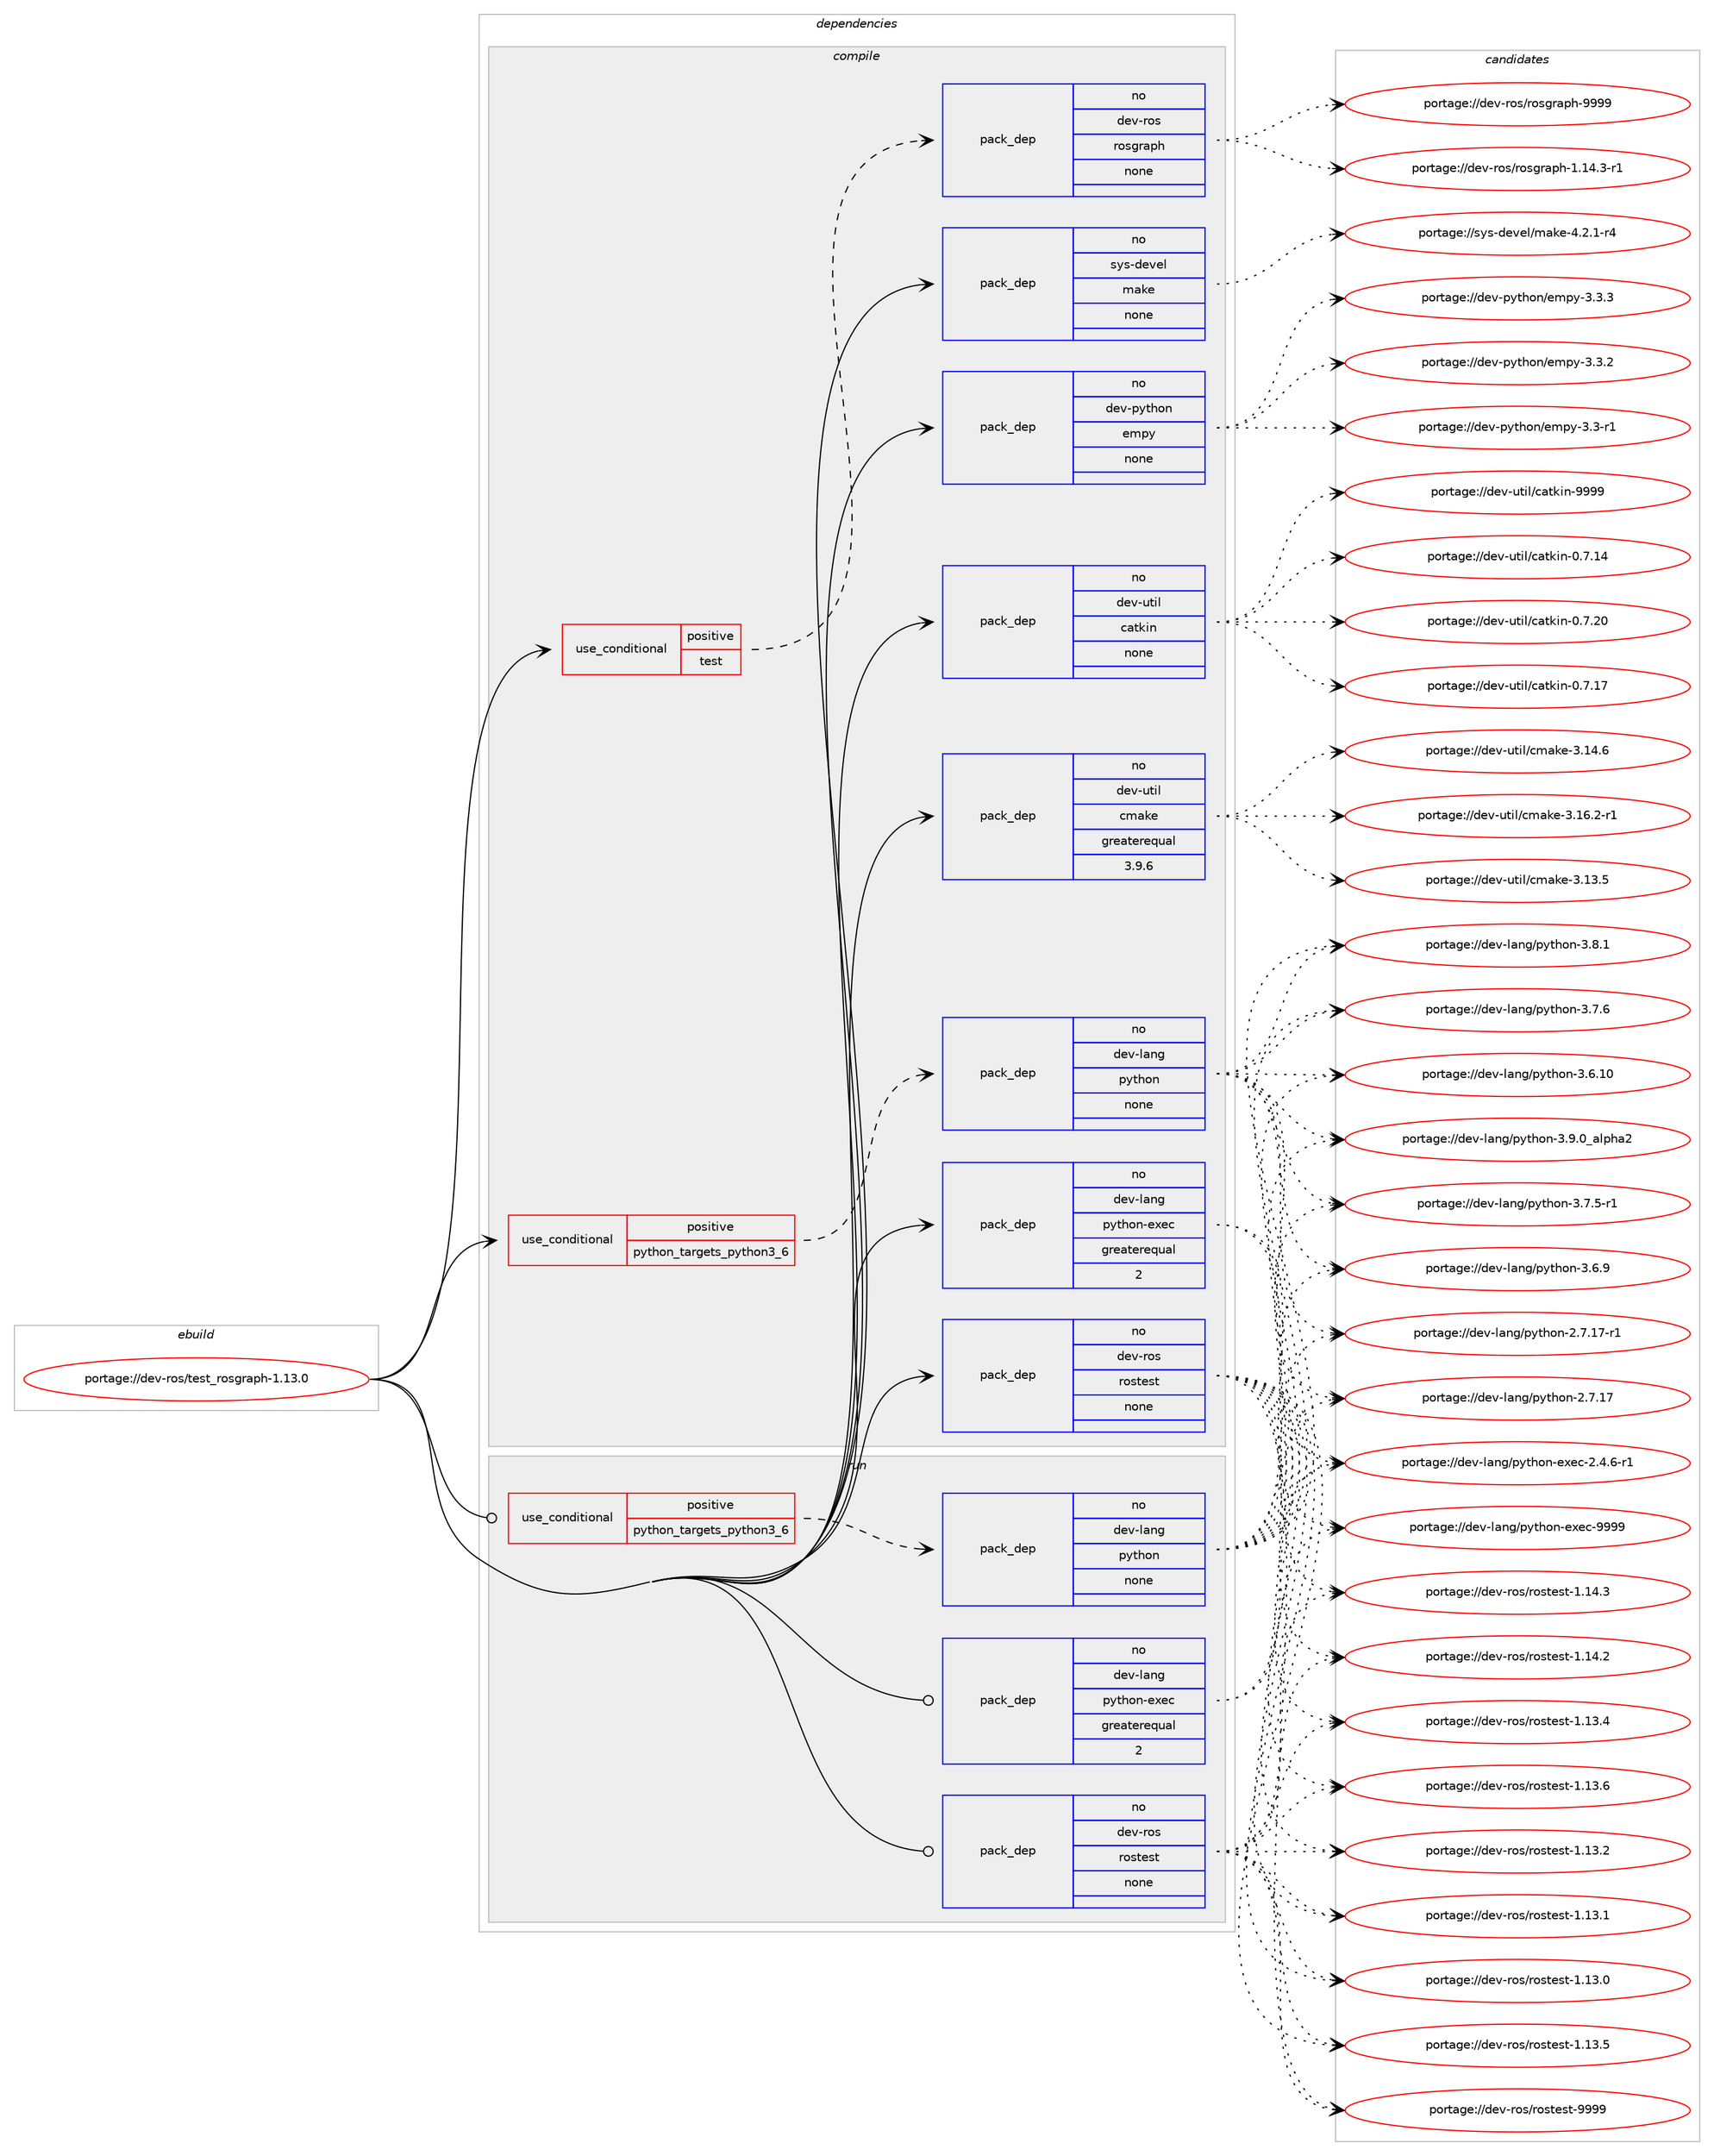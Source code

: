 digraph prolog {

# *************
# Graph options
# *************

newrank=true;
concentrate=true;
compound=true;
graph [rankdir=LR,fontname=Helvetica,fontsize=10,ranksep=1.5];#, ranksep=2.5, nodesep=0.2];
edge  [arrowhead=vee];
node  [fontname=Helvetica,fontsize=10];

# **********
# The ebuild
# **********

subgraph cluster_leftcol {
color=gray;
label=<<i>ebuild</i>>;
id [label="portage://dev-ros/test_rosgraph-1.13.0", color=red, width=4, href="../dev-ros/test_rosgraph-1.13.0.svg"];
}

# ****************
# The dependencies
# ****************

subgraph cluster_midcol {
color=gray;
label=<<i>dependencies</i>>;
subgraph cluster_compile {
fillcolor="#eeeeee";
style=filled;
label=<<i>compile</i>>;
subgraph cond96189 {
dependency377207 [label=<<TABLE BORDER="0" CELLBORDER="1" CELLSPACING="0" CELLPADDING="4"><TR><TD ROWSPAN="3" CELLPADDING="10">use_conditional</TD></TR><TR><TD>positive</TD></TR><TR><TD>python_targets_python3_6</TD></TR></TABLE>>, shape=none, color=red];
subgraph pack276165 {
dependency377208 [label=<<TABLE BORDER="0" CELLBORDER="1" CELLSPACING="0" CELLPADDING="4" WIDTH="220"><TR><TD ROWSPAN="6" CELLPADDING="30">pack_dep</TD></TR><TR><TD WIDTH="110">no</TD></TR><TR><TD>dev-lang</TD></TR><TR><TD>python</TD></TR><TR><TD>none</TD></TR><TR><TD></TD></TR></TABLE>>, shape=none, color=blue];
}
dependency377207:e -> dependency377208:w [weight=20,style="dashed",arrowhead="vee"];
}
id:e -> dependency377207:w [weight=20,style="solid",arrowhead="vee"];
subgraph cond96190 {
dependency377209 [label=<<TABLE BORDER="0" CELLBORDER="1" CELLSPACING="0" CELLPADDING="4"><TR><TD ROWSPAN="3" CELLPADDING="10">use_conditional</TD></TR><TR><TD>positive</TD></TR><TR><TD>test</TD></TR></TABLE>>, shape=none, color=red];
subgraph pack276166 {
dependency377210 [label=<<TABLE BORDER="0" CELLBORDER="1" CELLSPACING="0" CELLPADDING="4" WIDTH="220"><TR><TD ROWSPAN="6" CELLPADDING="30">pack_dep</TD></TR><TR><TD WIDTH="110">no</TD></TR><TR><TD>dev-ros</TD></TR><TR><TD>rosgraph</TD></TR><TR><TD>none</TD></TR><TR><TD></TD></TR></TABLE>>, shape=none, color=blue];
}
dependency377209:e -> dependency377210:w [weight=20,style="dashed",arrowhead="vee"];
}
id:e -> dependency377209:w [weight=20,style="solid",arrowhead="vee"];
subgraph pack276167 {
dependency377211 [label=<<TABLE BORDER="0" CELLBORDER="1" CELLSPACING="0" CELLPADDING="4" WIDTH="220"><TR><TD ROWSPAN="6" CELLPADDING="30">pack_dep</TD></TR><TR><TD WIDTH="110">no</TD></TR><TR><TD>dev-lang</TD></TR><TR><TD>python-exec</TD></TR><TR><TD>greaterequal</TD></TR><TR><TD>2</TD></TR></TABLE>>, shape=none, color=blue];
}
id:e -> dependency377211:w [weight=20,style="solid",arrowhead="vee"];
subgraph pack276168 {
dependency377212 [label=<<TABLE BORDER="0" CELLBORDER="1" CELLSPACING="0" CELLPADDING="4" WIDTH="220"><TR><TD ROWSPAN="6" CELLPADDING="30">pack_dep</TD></TR><TR><TD WIDTH="110">no</TD></TR><TR><TD>dev-python</TD></TR><TR><TD>empy</TD></TR><TR><TD>none</TD></TR><TR><TD></TD></TR></TABLE>>, shape=none, color=blue];
}
id:e -> dependency377212:w [weight=20,style="solid",arrowhead="vee"];
subgraph pack276169 {
dependency377213 [label=<<TABLE BORDER="0" CELLBORDER="1" CELLSPACING="0" CELLPADDING="4" WIDTH="220"><TR><TD ROWSPAN="6" CELLPADDING="30">pack_dep</TD></TR><TR><TD WIDTH="110">no</TD></TR><TR><TD>dev-ros</TD></TR><TR><TD>rostest</TD></TR><TR><TD>none</TD></TR><TR><TD></TD></TR></TABLE>>, shape=none, color=blue];
}
id:e -> dependency377213:w [weight=20,style="solid",arrowhead="vee"];
subgraph pack276170 {
dependency377214 [label=<<TABLE BORDER="0" CELLBORDER="1" CELLSPACING="0" CELLPADDING="4" WIDTH="220"><TR><TD ROWSPAN="6" CELLPADDING="30">pack_dep</TD></TR><TR><TD WIDTH="110">no</TD></TR><TR><TD>dev-util</TD></TR><TR><TD>catkin</TD></TR><TR><TD>none</TD></TR><TR><TD></TD></TR></TABLE>>, shape=none, color=blue];
}
id:e -> dependency377214:w [weight=20,style="solid",arrowhead="vee"];
subgraph pack276171 {
dependency377215 [label=<<TABLE BORDER="0" CELLBORDER="1" CELLSPACING="0" CELLPADDING="4" WIDTH="220"><TR><TD ROWSPAN="6" CELLPADDING="30">pack_dep</TD></TR><TR><TD WIDTH="110">no</TD></TR><TR><TD>dev-util</TD></TR><TR><TD>cmake</TD></TR><TR><TD>greaterequal</TD></TR><TR><TD>3.9.6</TD></TR></TABLE>>, shape=none, color=blue];
}
id:e -> dependency377215:w [weight=20,style="solid",arrowhead="vee"];
subgraph pack276172 {
dependency377216 [label=<<TABLE BORDER="0" CELLBORDER="1" CELLSPACING="0" CELLPADDING="4" WIDTH="220"><TR><TD ROWSPAN="6" CELLPADDING="30">pack_dep</TD></TR><TR><TD WIDTH="110">no</TD></TR><TR><TD>sys-devel</TD></TR><TR><TD>make</TD></TR><TR><TD>none</TD></TR><TR><TD></TD></TR></TABLE>>, shape=none, color=blue];
}
id:e -> dependency377216:w [weight=20,style="solid",arrowhead="vee"];
}
subgraph cluster_compileandrun {
fillcolor="#eeeeee";
style=filled;
label=<<i>compile and run</i>>;
}
subgraph cluster_run {
fillcolor="#eeeeee";
style=filled;
label=<<i>run</i>>;
subgraph cond96191 {
dependency377217 [label=<<TABLE BORDER="0" CELLBORDER="1" CELLSPACING="0" CELLPADDING="4"><TR><TD ROWSPAN="3" CELLPADDING="10">use_conditional</TD></TR><TR><TD>positive</TD></TR><TR><TD>python_targets_python3_6</TD></TR></TABLE>>, shape=none, color=red];
subgraph pack276173 {
dependency377218 [label=<<TABLE BORDER="0" CELLBORDER="1" CELLSPACING="0" CELLPADDING="4" WIDTH="220"><TR><TD ROWSPAN="6" CELLPADDING="30">pack_dep</TD></TR><TR><TD WIDTH="110">no</TD></TR><TR><TD>dev-lang</TD></TR><TR><TD>python</TD></TR><TR><TD>none</TD></TR><TR><TD></TD></TR></TABLE>>, shape=none, color=blue];
}
dependency377217:e -> dependency377218:w [weight=20,style="dashed",arrowhead="vee"];
}
id:e -> dependency377217:w [weight=20,style="solid",arrowhead="odot"];
subgraph pack276174 {
dependency377219 [label=<<TABLE BORDER="0" CELLBORDER="1" CELLSPACING="0" CELLPADDING="4" WIDTH="220"><TR><TD ROWSPAN="6" CELLPADDING="30">pack_dep</TD></TR><TR><TD WIDTH="110">no</TD></TR><TR><TD>dev-lang</TD></TR><TR><TD>python-exec</TD></TR><TR><TD>greaterequal</TD></TR><TR><TD>2</TD></TR></TABLE>>, shape=none, color=blue];
}
id:e -> dependency377219:w [weight=20,style="solid",arrowhead="odot"];
subgraph pack276175 {
dependency377220 [label=<<TABLE BORDER="0" CELLBORDER="1" CELLSPACING="0" CELLPADDING="4" WIDTH="220"><TR><TD ROWSPAN="6" CELLPADDING="30">pack_dep</TD></TR><TR><TD WIDTH="110">no</TD></TR><TR><TD>dev-ros</TD></TR><TR><TD>rostest</TD></TR><TR><TD>none</TD></TR><TR><TD></TD></TR></TABLE>>, shape=none, color=blue];
}
id:e -> dependency377220:w [weight=20,style="solid",arrowhead="odot"];
}
}

# **************
# The candidates
# **************

subgraph cluster_choices {
rank=same;
color=gray;
label=<<i>candidates</i>>;

subgraph choice276165 {
color=black;
nodesep=1;
choice10010111845108971101034711212111610411111045514657464895971081121049750 [label="portage://dev-lang/python-3.9.0_alpha2", color=red, width=4,href="../dev-lang/python-3.9.0_alpha2.svg"];
choice100101118451089711010347112121116104111110455146564649 [label="portage://dev-lang/python-3.8.1", color=red, width=4,href="../dev-lang/python-3.8.1.svg"];
choice100101118451089711010347112121116104111110455146554654 [label="portage://dev-lang/python-3.7.6", color=red, width=4,href="../dev-lang/python-3.7.6.svg"];
choice1001011184510897110103471121211161041111104551465546534511449 [label="portage://dev-lang/python-3.7.5-r1", color=red, width=4,href="../dev-lang/python-3.7.5-r1.svg"];
choice100101118451089711010347112121116104111110455146544657 [label="portage://dev-lang/python-3.6.9", color=red, width=4,href="../dev-lang/python-3.6.9.svg"];
choice10010111845108971101034711212111610411111045514654464948 [label="portage://dev-lang/python-3.6.10", color=red, width=4,href="../dev-lang/python-3.6.10.svg"];
choice100101118451089711010347112121116104111110455046554649554511449 [label="portage://dev-lang/python-2.7.17-r1", color=red, width=4,href="../dev-lang/python-2.7.17-r1.svg"];
choice10010111845108971101034711212111610411111045504655464955 [label="portage://dev-lang/python-2.7.17", color=red, width=4,href="../dev-lang/python-2.7.17.svg"];
dependency377208:e -> choice10010111845108971101034711212111610411111045514657464895971081121049750:w [style=dotted,weight="100"];
dependency377208:e -> choice100101118451089711010347112121116104111110455146564649:w [style=dotted,weight="100"];
dependency377208:e -> choice100101118451089711010347112121116104111110455146554654:w [style=dotted,weight="100"];
dependency377208:e -> choice1001011184510897110103471121211161041111104551465546534511449:w [style=dotted,weight="100"];
dependency377208:e -> choice100101118451089711010347112121116104111110455146544657:w [style=dotted,weight="100"];
dependency377208:e -> choice10010111845108971101034711212111610411111045514654464948:w [style=dotted,weight="100"];
dependency377208:e -> choice100101118451089711010347112121116104111110455046554649554511449:w [style=dotted,weight="100"];
dependency377208:e -> choice10010111845108971101034711212111610411111045504655464955:w [style=dotted,weight="100"];
}
subgraph choice276166 {
color=black;
nodesep=1;
choice1001011184511411111547114111115103114971121044557575757 [label="portage://dev-ros/rosgraph-9999", color=red, width=4,href="../dev-ros/rosgraph-9999.svg"];
choice100101118451141111154711411111510311497112104454946495246514511449 [label="portage://dev-ros/rosgraph-1.14.3-r1", color=red, width=4,href="../dev-ros/rosgraph-1.14.3-r1.svg"];
dependency377210:e -> choice1001011184511411111547114111115103114971121044557575757:w [style=dotted,weight="100"];
dependency377210:e -> choice100101118451141111154711411111510311497112104454946495246514511449:w [style=dotted,weight="100"];
}
subgraph choice276167 {
color=black;
nodesep=1;
choice10010111845108971101034711212111610411111045101120101994557575757 [label="portage://dev-lang/python-exec-9999", color=red, width=4,href="../dev-lang/python-exec-9999.svg"];
choice10010111845108971101034711212111610411111045101120101994550465246544511449 [label="portage://dev-lang/python-exec-2.4.6-r1", color=red, width=4,href="../dev-lang/python-exec-2.4.6-r1.svg"];
dependency377211:e -> choice10010111845108971101034711212111610411111045101120101994557575757:w [style=dotted,weight="100"];
dependency377211:e -> choice10010111845108971101034711212111610411111045101120101994550465246544511449:w [style=dotted,weight="100"];
}
subgraph choice276168 {
color=black;
nodesep=1;
choice1001011184511212111610411111047101109112121455146514651 [label="portage://dev-python/empy-3.3.3", color=red, width=4,href="../dev-python/empy-3.3.3.svg"];
choice1001011184511212111610411111047101109112121455146514650 [label="portage://dev-python/empy-3.3.2", color=red, width=4,href="../dev-python/empy-3.3.2.svg"];
choice1001011184511212111610411111047101109112121455146514511449 [label="portage://dev-python/empy-3.3-r1", color=red, width=4,href="../dev-python/empy-3.3-r1.svg"];
dependency377212:e -> choice1001011184511212111610411111047101109112121455146514651:w [style=dotted,weight="100"];
dependency377212:e -> choice1001011184511212111610411111047101109112121455146514650:w [style=dotted,weight="100"];
dependency377212:e -> choice1001011184511212111610411111047101109112121455146514511449:w [style=dotted,weight="100"];
}
subgraph choice276169 {
color=black;
nodesep=1;
choice10010111845114111115471141111151161011151164557575757 [label="portage://dev-ros/rostest-9999", color=red, width=4,href="../dev-ros/rostest-9999.svg"];
choice100101118451141111154711411111511610111511645494649524651 [label="portage://dev-ros/rostest-1.14.3", color=red, width=4,href="../dev-ros/rostest-1.14.3.svg"];
choice100101118451141111154711411111511610111511645494649524650 [label="portage://dev-ros/rostest-1.14.2", color=red, width=4,href="../dev-ros/rostest-1.14.2.svg"];
choice100101118451141111154711411111511610111511645494649514654 [label="portage://dev-ros/rostest-1.13.6", color=red, width=4,href="../dev-ros/rostest-1.13.6.svg"];
choice100101118451141111154711411111511610111511645494649514653 [label="portage://dev-ros/rostest-1.13.5", color=red, width=4,href="../dev-ros/rostest-1.13.5.svg"];
choice100101118451141111154711411111511610111511645494649514652 [label="portage://dev-ros/rostest-1.13.4", color=red, width=4,href="../dev-ros/rostest-1.13.4.svg"];
choice100101118451141111154711411111511610111511645494649514650 [label="portage://dev-ros/rostest-1.13.2", color=red, width=4,href="../dev-ros/rostest-1.13.2.svg"];
choice100101118451141111154711411111511610111511645494649514649 [label="portage://dev-ros/rostest-1.13.1", color=red, width=4,href="../dev-ros/rostest-1.13.1.svg"];
choice100101118451141111154711411111511610111511645494649514648 [label="portage://dev-ros/rostest-1.13.0", color=red, width=4,href="../dev-ros/rostest-1.13.0.svg"];
dependency377213:e -> choice10010111845114111115471141111151161011151164557575757:w [style=dotted,weight="100"];
dependency377213:e -> choice100101118451141111154711411111511610111511645494649524651:w [style=dotted,weight="100"];
dependency377213:e -> choice100101118451141111154711411111511610111511645494649524650:w [style=dotted,weight="100"];
dependency377213:e -> choice100101118451141111154711411111511610111511645494649514654:w [style=dotted,weight="100"];
dependency377213:e -> choice100101118451141111154711411111511610111511645494649514653:w [style=dotted,weight="100"];
dependency377213:e -> choice100101118451141111154711411111511610111511645494649514652:w [style=dotted,weight="100"];
dependency377213:e -> choice100101118451141111154711411111511610111511645494649514650:w [style=dotted,weight="100"];
dependency377213:e -> choice100101118451141111154711411111511610111511645494649514649:w [style=dotted,weight="100"];
dependency377213:e -> choice100101118451141111154711411111511610111511645494649514648:w [style=dotted,weight="100"];
}
subgraph choice276170 {
color=black;
nodesep=1;
choice100101118451171161051084799971161071051104557575757 [label="portage://dev-util/catkin-9999", color=red, width=4,href="../dev-util/catkin-9999.svg"];
choice1001011184511711610510847999711610710511045484655465048 [label="portage://dev-util/catkin-0.7.20", color=red, width=4,href="../dev-util/catkin-0.7.20.svg"];
choice1001011184511711610510847999711610710511045484655464955 [label="portage://dev-util/catkin-0.7.17", color=red, width=4,href="../dev-util/catkin-0.7.17.svg"];
choice1001011184511711610510847999711610710511045484655464952 [label="portage://dev-util/catkin-0.7.14", color=red, width=4,href="../dev-util/catkin-0.7.14.svg"];
dependency377214:e -> choice100101118451171161051084799971161071051104557575757:w [style=dotted,weight="100"];
dependency377214:e -> choice1001011184511711610510847999711610710511045484655465048:w [style=dotted,weight="100"];
dependency377214:e -> choice1001011184511711610510847999711610710511045484655464955:w [style=dotted,weight="100"];
dependency377214:e -> choice1001011184511711610510847999711610710511045484655464952:w [style=dotted,weight="100"];
}
subgraph choice276171 {
color=black;
nodesep=1;
choice10010111845117116105108479910997107101455146495446504511449 [label="portage://dev-util/cmake-3.16.2-r1", color=red, width=4,href="../dev-util/cmake-3.16.2-r1.svg"];
choice1001011184511711610510847991099710710145514649524654 [label="portage://dev-util/cmake-3.14.6", color=red, width=4,href="../dev-util/cmake-3.14.6.svg"];
choice1001011184511711610510847991099710710145514649514653 [label="portage://dev-util/cmake-3.13.5", color=red, width=4,href="../dev-util/cmake-3.13.5.svg"];
dependency377215:e -> choice10010111845117116105108479910997107101455146495446504511449:w [style=dotted,weight="100"];
dependency377215:e -> choice1001011184511711610510847991099710710145514649524654:w [style=dotted,weight="100"];
dependency377215:e -> choice1001011184511711610510847991099710710145514649514653:w [style=dotted,weight="100"];
}
subgraph choice276172 {
color=black;
nodesep=1;
choice1151211154510010111810110847109971071014552465046494511452 [label="portage://sys-devel/make-4.2.1-r4", color=red, width=4,href="../sys-devel/make-4.2.1-r4.svg"];
dependency377216:e -> choice1151211154510010111810110847109971071014552465046494511452:w [style=dotted,weight="100"];
}
subgraph choice276173 {
color=black;
nodesep=1;
choice10010111845108971101034711212111610411111045514657464895971081121049750 [label="portage://dev-lang/python-3.9.0_alpha2", color=red, width=4,href="../dev-lang/python-3.9.0_alpha2.svg"];
choice100101118451089711010347112121116104111110455146564649 [label="portage://dev-lang/python-3.8.1", color=red, width=4,href="../dev-lang/python-3.8.1.svg"];
choice100101118451089711010347112121116104111110455146554654 [label="portage://dev-lang/python-3.7.6", color=red, width=4,href="../dev-lang/python-3.7.6.svg"];
choice1001011184510897110103471121211161041111104551465546534511449 [label="portage://dev-lang/python-3.7.5-r1", color=red, width=4,href="../dev-lang/python-3.7.5-r1.svg"];
choice100101118451089711010347112121116104111110455146544657 [label="portage://dev-lang/python-3.6.9", color=red, width=4,href="../dev-lang/python-3.6.9.svg"];
choice10010111845108971101034711212111610411111045514654464948 [label="portage://dev-lang/python-3.6.10", color=red, width=4,href="../dev-lang/python-3.6.10.svg"];
choice100101118451089711010347112121116104111110455046554649554511449 [label="portage://dev-lang/python-2.7.17-r1", color=red, width=4,href="../dev-lang/python-2.7.17-r1.svg"];
choice10010111845108971101034711212111610411111045504655464955 [label="portage://dev-lang/python-2.7.17", color=red, width=4,href="../dev-lang/python-2.7.17.svg"];
dependency377218:e -> choice10010111845108971101034711212111610411111045514657464895971081121049750:w [style=dotted,weight="100"];
dependency377218:e -> choice100101118451089711010347112121116104111110455146564649:w [style=dotted,weight="100"];
dependency377218:e -> choice100101118451089711010347112121116104111110455146554654:w [style=dotted,weight="100"];
dependency377218:e -> choice1001011184510897110103471121211161041111104551465546534511449:w [style=dotted,weight="100"];
dependency377218:e -> choice100101118451089711010347112121116104111110455146544657:w [style=dotted,weight="100"];
dependency377218:e -> choice10010111845108971101034711212111610411111045514654464948:w [style=dotted,weight="100"];
dependency377218:e -> choice100101118451089711010347112121116104111110455046554649554511449:w [style=dotted,weight="100"];
dependency377218:e -> choice10010111845108971101034711212111610411111045504655464955:w [style=dotted,weight="100"];
}
subgraph choice276174 {
color=black;
nodesep=1;
choice10010111845108971101034711212111610411111045101120101994557575757 [label="portage://dev-lang/python-exec-9999", color=red, width=4,href="../dev-lang/python-exec-9999.svg"];
choice10010111845108971101034711212111610411111045101120101994550465246544511449 [label="portage://dev-lang/python-exec-2.4.6-r1", color=red, width=4,href="../dev-lang/python-exec-2.4.6-r1.svg"];
dependency377219:e -> choice10010111845108971101034711212111610411111045101120101994557575757:w [style=dotted,weight="100"];
dependency377219:e -> choice10010111845108971101034711212111610411111045101120101994550465246544511449:w [style=dotted,weight="100"];
}
subgraph choice276175 {
color=black;
nodesep=1;
choice10010111845114111115471141111151161011151164557575757 [label="portage://dev-ros/rostest-9999", color=red, width=4,href="../dev-ros/rostest-9999.svg"];
choice100101118451141111154711411111511610111511645494649524651 [label="portage://dev-ros/rostest-1.14.3", color=red, width=4,href="../dev-ros/rostest-1.14.3.svg"];
choice100101118451141111154711411111511610111511645494649524650 [label="portage://dev-ros/rostest-1.14.2", color=red, width=4,href="../dev-ros/rostest-1.14.2.svg"];
choice100101118451141111154711411111511610111511645494649514654 [label="portage://dev-ros/rostest-1.13.6", color=red, width=4,href="../dev-ros/rostest-1.13.6.svg"];
choice100101118451141111154711411111511610111511645494649514653 [label="portage://dev-ros/rostest-1.13.5", color=red, width=4,href="../dev-ros/rostest-1.13.5.svg"];
choice100101118451141111154711411111511610111511645494649514652 [label="portage://dev-ros/rostest-1.13.4", color=red, width=4,href="../dev-ros/rostest-1.13.4.svg"];
choice100101118451141111154711411111511610111511645494649514650 [label="portage://dev-ros/rostest-1.13.2", color=red, width=4,href="../dev-ros/rostest-1.13.2.svg"];
choice100101118451141111154711411111511610111511645494649514649 [label="portage://dev-ros/rostest-1.13.1", color=red, width=4,href="../dev-ros/rostest-1.13.1.svg"];
choice100101118451141111154711411111511610111511645494649514648 [label="portage://dev-ros/rostest-1.13.0", color=red, width=4,href="../dev-ros/rostest-1.13.0.svg"];
dependency377220:e -> choice10010111845114111115471141111151161011151164557575757:w [style=dotted,weight="100"];
dependency377220:e -> choice100101118451141111154711411111511610111511645494649524651:w [style=dotted,weight="100"];
dependency377220:e -> choice100101118451141111154711411111511610111511645494649524650:w [style=dotted,weight="100"];
dependency377220:e -> choice100101118451141111154711411111511610111511645494649514654:w [style=dotted,weight="100"];
dependency377220:e -> choice100101118451141111154711411111511610111511645494649514653:w [style=dotted,weight="100"];
dependency377220:e -> choice100101118451141111154711411111511610111511645494649514652:w [style=dotted,weight="100"];
dependency377220:e -> choice100101118451141111154711411111511610111511645494649514650:w [style=dotted,weight="100"];
dependency377220:e -> choice100101118451141111154711411111511610111511645494649514649:w [style=dotted,weight="100"];
dependency377220:e -> choice100101118451141111154711411111511610111511645494649514648:w [style=dotted,weight="100"];
}
}

}
